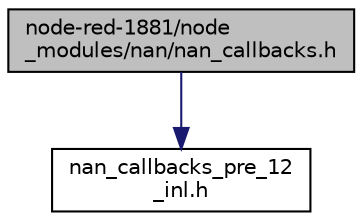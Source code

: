 digraph "node-red-1881/node_modules/nan/nan_callbacks.h"
{
  edge [fontname="Helvetica",fontsize="10",labelfontname="Helvetica",labelfontsize="10"];
  node [fontname="Helvetica",fontsize="10",shape=record];
  Node0 [label="node-red-1881/node\l_modules/nan/nan_callbacks.h",height=0.2,width=0.4,color="black", fillcolor="grey75", style="filled", fontcolor="black"];
  Node0 -> Node1 [color="midnightblue",fontsize="10",style="solid",fontname="Helvetica"];
  Node1 [label="nan_callbacks_pre_12\l_inl.h",height=0.2,width=0.4,color="black", fillcolor="white", style="filled",URL="$nan__callbacks__pre__12__inl_8h.html"];
}
